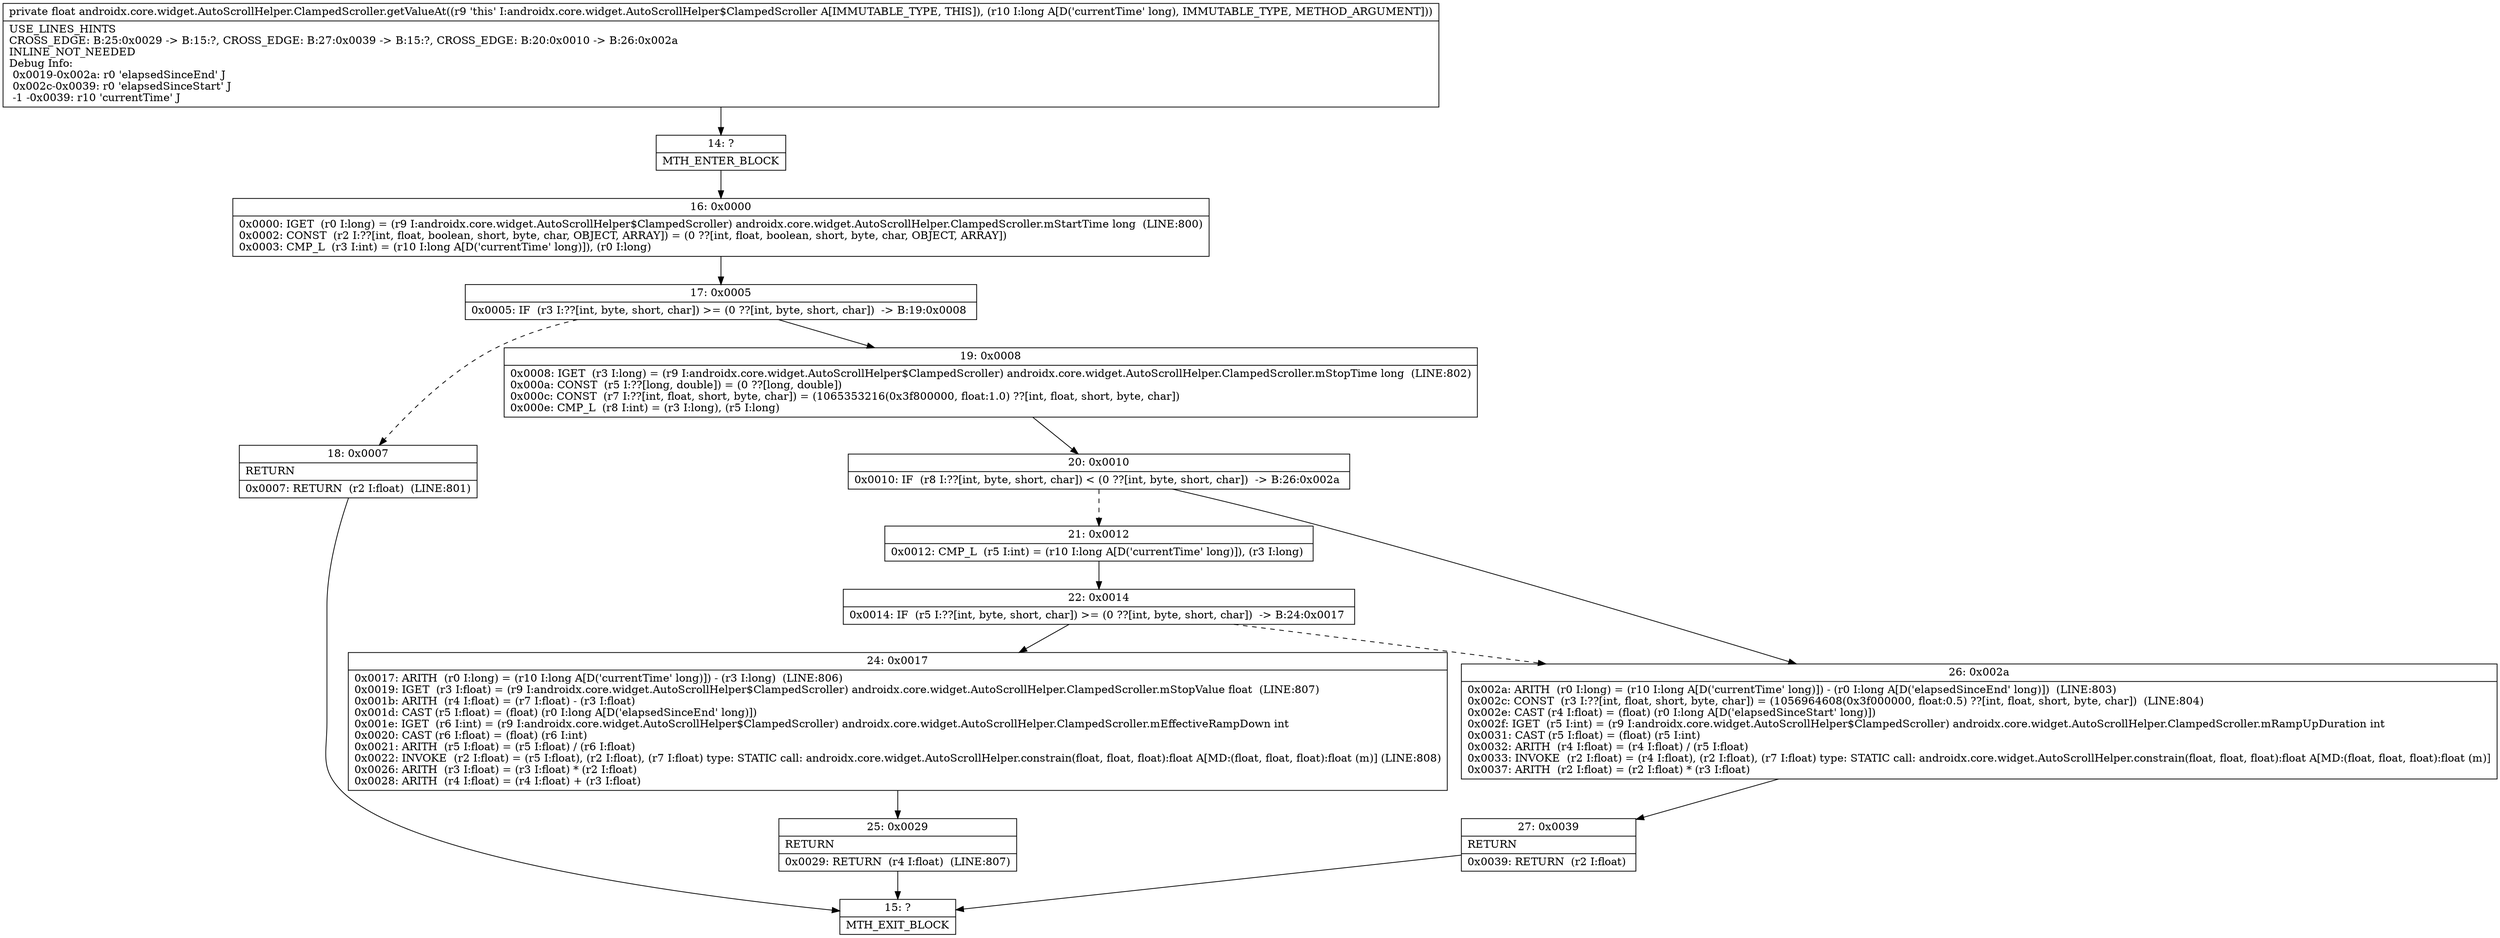 digraph "CFG forandroidx.core.widget.AutoScrollHelper.ClampedScroller.getValueAt(J)F" {
Node_14 [shape=record,label="{14\:\ ?|MTH_ENTER_BLOCK\l}"];
Node_16 [shape=record,label="{16\:\ 0x0000|0x0000: IGET  (r0 I:long) = (r9 I:androidx.core.widget.AutoScrollHelper$ClampedScroller) androidx.core.widget.AutoScrollHelper.ClampedScroller.mStartTime long  (LINE:800)\l0x0002: CONST  (r2 I:??[int, float, boolean, short, byte, char, OBJECT, ARRAY]) = (0 ??[int, float, boolean, short, byte, char, OBJECT, ARRAY]) \l0x0003: CMP_L  (r3 I:int) = (r10 I:long A[D('currentTime' long)]), (r0 I:long) \l}"];
Node_17 [shape=record,label="{17\:\ 0x0005|0x0005: IF  (r3 I:??[int, byte, short, char]) \>= (0 ??[int, byte, short, char])  \-\> B:19:0x0008 \l}"];
Node_18 [shape=record,label="{18\:\ 0x0007|RETURN\l|0x0007: RETURN  (r2 I:float)  (LINE:801)\l}"];
Node_15 [shape=record,label="{15\:\ ?|MTH_EXIT_BLOCK\l}"];
Node_19 [shape=record,label="{19\:\ 0x0008|0x0008: IGET  (r3 I:long) = (r9 I:androidx.core.widget.AutoScrollHelper$ClampedScroller) androidx.core.widget.AutoScrollHelper.ClampedScroller.mStopTime long  (LINE:802)\l0x000a: CONST  (r5 I:??[long, double]) = (0 ??[long, double]) \l0x000c: CONST  (r7 I:??[int, float, short, byte, char]) = (1065353216(0x3f800000, float:1.0) ??[int, float, short, byte, char]) \l0x000e: CMP_L  (r8 I:int) = (r3 I:long), (r5 I:long) \l}"];
Node_20 [shape=record,label="{20\:\ 0x0010|0x0010: IF  (r8 I:??[int, byte, short, char]) \< (0 ??[int, byte, short, char])  \-\> B:26:0x002a \l}"];
Node_21 [shape=record,label="{21\:\ 0x0012|0x0012: CMP_L  (r5 I:int) = (r10 I:long A[D('currentTime' long)]), (r3 I:long) \l}"];
Node_22 [shape=record,label="{22\:\ 0x0014|0x0014: IF  (r5 I:??[int, byte, short, char]) \>= (0 ??[int, byte, short, char])  \-\> B:24:0x0017 \l}"];
Node_24 [shape=record,label="{24\:\ 0x0017|0x0017: ARITH  (r0 I:long) = (r10 I:long A[D('currentTime' long)]) \- (r3 I:long)  (LINE:806)\l0x0019: IGET  (r3 I:float) = (r9 I:androidx.core.widget.AutoScrollHelper$ClampedScroller) androidx.core.widget.AutoScrollHelper.ClampedScroller.mStopValue float  (LINE:807)\l0x001b: ARITH  (r4 I:float) = (r7 I:float) \- (r3 I:float) \l0x001d: CAST (r5 I:float) = (float) (r0 I:long A[D('elapsedSinceEnd' long)]) \l0x001e: IGET  (r6 I:int) = (r9 I:androidx.core.widget.AutoScrollHelper$ClampedScroller) androidx.core.widget.AutoScrollHelper.ClampedScroller.mEffectiveRampDown int \l0x0020: CAST (r6 I:float) = (float) (r6 I:int) \l0x0021: ARITH  (r5 I:float) = (r5 I:float) \/ (r6 I:float) \l0x0022: INVOKE  (r2 I:float) = (r5 I:float), (r2 I:float), (r7 I:float) type: STATIC call: androidx.core.widget.AutoScrollHelper.constrain(float, float, float):float A[MD:(float, float, float):float (m)] (LINE:808)\l0x0026: ARITH  (r3 I:float) = (r3 I:float) * (r2 I:float) \l0x0028: ARITH  (r4 I:float) = (r4 I:float) + (r3 I:float) \l}"];
Node_25 [shape=record,label="{25\:\ 0x0029|RETURN\l|0x0029: RETURN  (r4 I:float)  (LINE:807)\l}"];
Node_26 [shape=record,label="{26\:\ 0x002a|0x002a: ARITH  (r0 I:long) = (r10 I:long A[D('currentTime' long)]) \- (r0 I:long A[D('elapsedSinceEnd' long)])  (LINE:803)\l0x002c: CONST  (r3 I:??[int, float, short, byte, char]) = (1056964608(0x3f000000, float:0.5) ??[int, float, short, byte, char])  (LINE:804)\l0x002e: CAST (r4 I:float) = (float) (r0 I:long A[D('elapsedSinceStart' long)]) \l0x002f: IGET  (r5 I:int) = (r9 I:androidx.core.widget.AutoScrollHelper$ClampedScroller) androidx.core.widget.AutoScrollHelper.ClampedScroller.mRampUpDuration int \l0x0031: CAST (r5 I:float) = (float) (r5 I:int) \l0x0032: ARITH  (r4 I:float) = (r4 I:float) \/ (r5 I:float) \l0x0033: INVOKE  (r2 I:float) = (r4 I:float), (r2 I:float), (r7 I:float) type: STATIC call: androidx.core.widget.AutoScrollHelper.constrain(float, float, float):float A[MD:(float, float, float):float (m)]\l0x0037: ARITH  (r2 I:float) = (r2 I:float) * (r3 I:float) \l}"];
Node_27 [shape=record,label="{27\:\ 0x0039|RETURN\l|0x0039: RETURN  (r2 I:float) \l}"];
MethodNode[shape=record,label="{private float androidx.core.widget.AutoScrollHelper.ClampedScroller.getValueAt((r9 'this' I:androidx.core.widget.AutoScrollHelper$ClampedScroller A[IMMUTABLE_TYPE, THIS]), (r10 I:long A[D('currentTime' long), IMMUTABLE_TYPE, METHOD_ARGUMENT]))  | USE_LINES_HINTS\lCROSS_EDGE: B:25:0x0029 \-\> B:15:?, CROSS_EDGE: B:27:0x0039 \-\> B:15:?, CROSS_EDGE: B:20:0x0010 \-\> B:26:0x002a\lINLINE_NOT_NEEDED\lDebug Info:\l  0x0019\-0x002a: r0 'elapsedSinceEnd' J\l  0x002c\-0x0039: r0 'elapsedSinceStart' J\l  \-1 \-0x0039: r10 'currentTime' J\l}"];
MethodNode -> Node_14;Node_14 -> Node_16;
Node_16 -> Node_17;
Node_17 -> Node_18[style=dashed];
Node_17 -> Node_19;
Node_18 -> Node_15;
Node_19 -> Node_20;
Node_20 -> Node_21[style=dashed];
Node_20 -> Node_26;
Node_21 -> Node_22;
Node_22 -> Node_24;
Node_22 -> Node_26[style=dashed];
Node_24 -> Node_25;
Node_25 -> Node_15;
Node_26 -> Node_27;
Node_27 -> Node_15;
}

